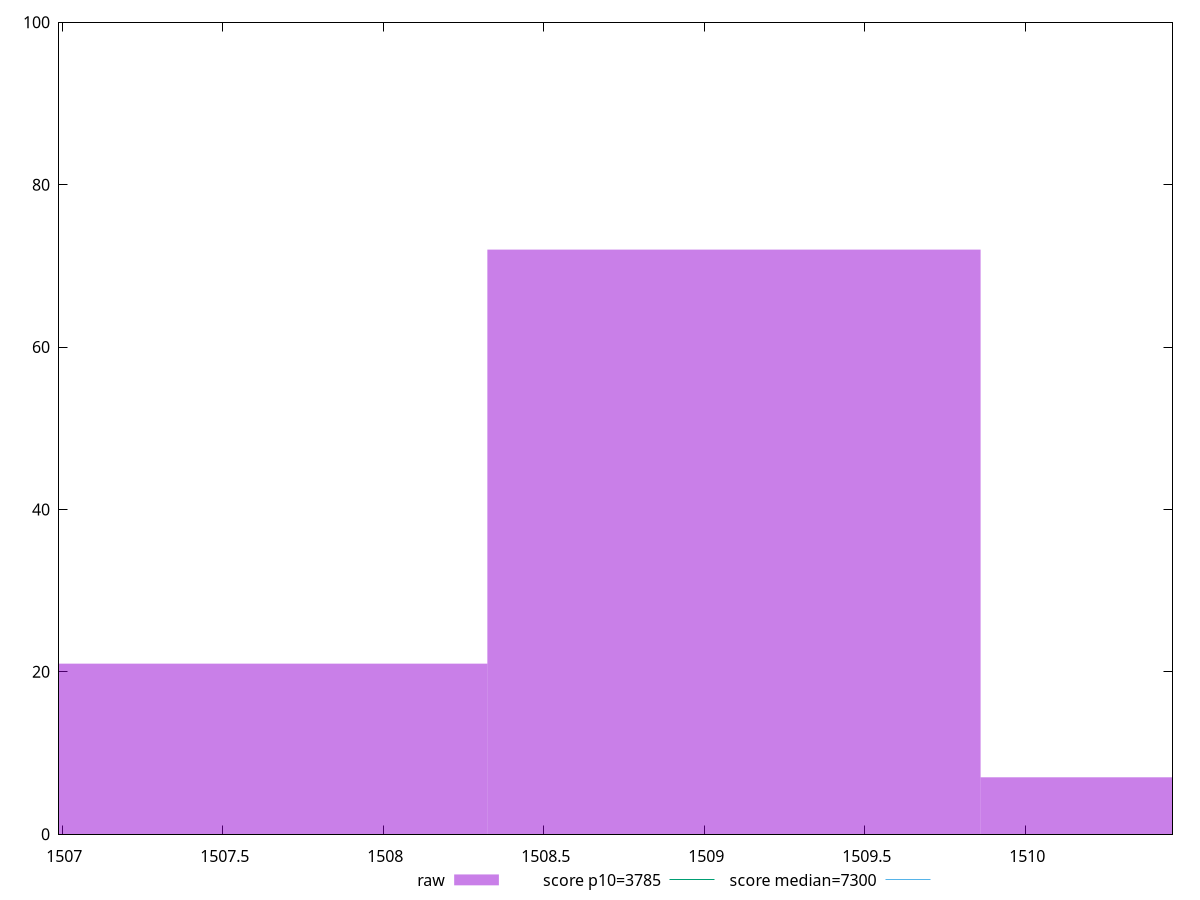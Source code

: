 reset

$raw <<EOF
1509.0927420023727 72
1507.5559876826146 21
1510.6294963221305 7
EOF

set key outside below
set boxwidth 1.536754319758017
set xrange [1506.9898:1510.459]
set yrange [0:100]
set style fill transparent solid 0.5 noborder

set parametric
set terminal svg size 640, 490 enhanced background rgb 'white'
set output "report_00007_2020-12-11T15:55:29.892Z/interactive/samples/pages+cached+noexternal+nofonts+nosvg+noimg+nocss+nojs/raw/histogram.svg"

plot $raw title "raw" with boxes, \
     3785,t title "score p10=3785", \
     7300,t title "score median=7300"

reset
